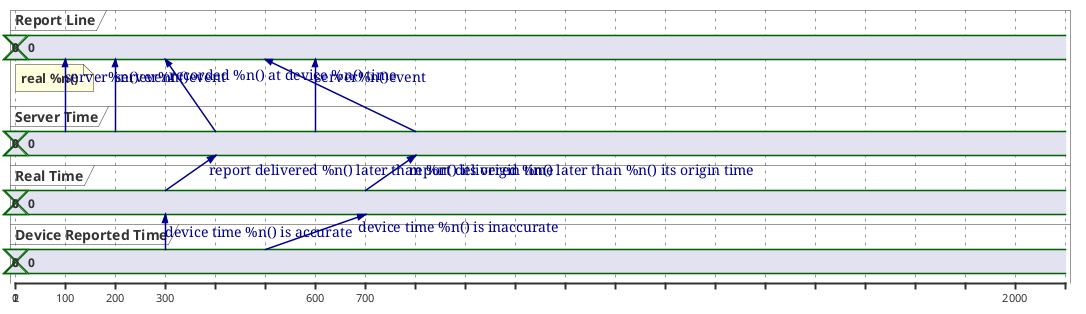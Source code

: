 {
  "sha1": "309tn8xu84kvt14hgu39qrs8vrc8f0v",
  "insertion": {
    "when": "2024-05-30T20:48:20.146Z",
    "user": "plantuml@gmail.com"
  }
}
@startuml

concise "Report Line" as rl
concise "Server Time" as st
concise "Real Time" as rt
concise "Device Reported Time" as drt

note bottom of rl: real %n()

@0
rl is 0
st is 0
rt is 0
drt is 0

@1
rl is 0
st is 0
rt is 0
drt is 0

@2
rl is 0
st is 0
rt is 0
drt is 0

@100
st->rl : server%n()event

@200
st->rl : server%n()event


@300
rt -> st@+100 : report delivered %n() later than %n() its origin time
drt -> rt : device time %n() is accurate
st@+100 -> rl : recorded %n() at device %n() time

@600
st -> rl : server%n()event

@700
rt -> st@+100 : report delivered %n() later than %n() its origin time
drt@500 -> rt : device time %n() is inaccurate
st@+100 -> rl@500

@2000

@enduml
